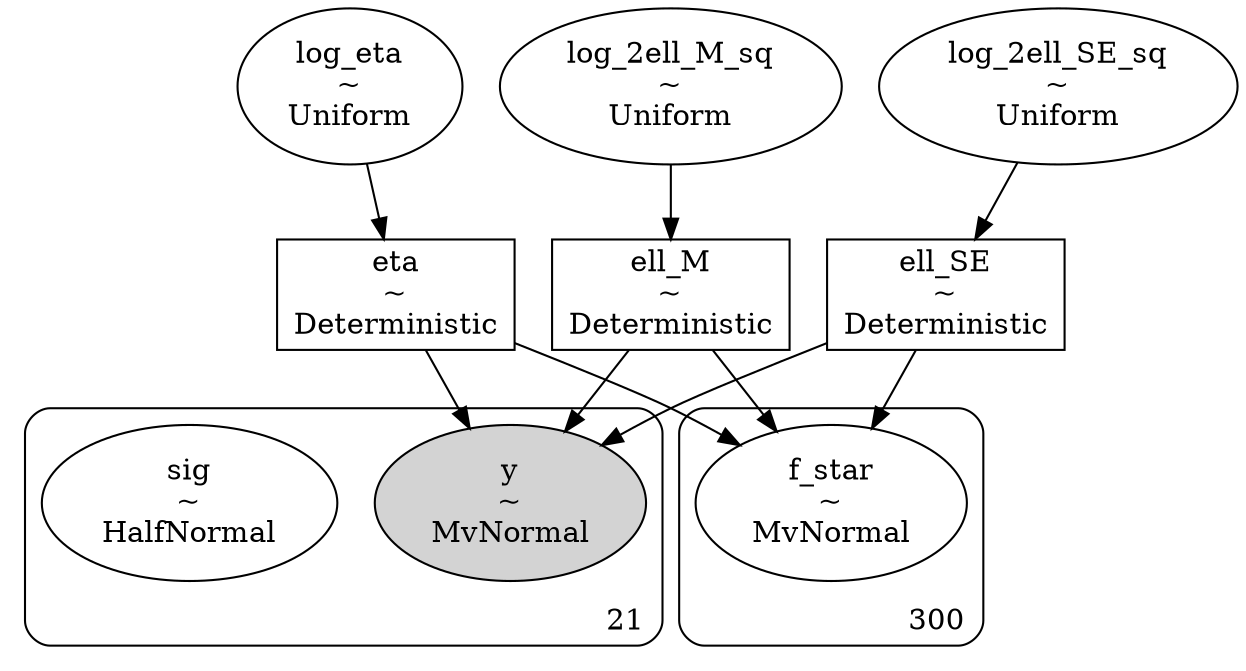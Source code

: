 digraph {
	log_2ell_M_sq [label="log_2ell_M_sq
~
Uniform" shape=ellipse]
	eta [label="eta
~
Deterministic" shape=box]
	ell_M [label="ell_M
~
Deterministic" shape=box]
	ell_SE [label="ell_SE
~
Deterministic" shape=box]
	log_eta [label="log_eta
~
Uniform" shape=ellipse]
	log_2ell_SE_sq [label="log_2ell_SE_sq
~
Uniform" shape=ellipse]
	subgraph cluster21 {
		y [label="y
~
MvNormal" shape=ellipse style=filled]
		sig [label="sig
~
HalfNormal" shape=ellipse]
		label=21 labeljust=r labelloc=b style=rounded
	}
	subgraph cluster300 {
		f_star [label="f_star
~
MvNormal" shape=ellipse]
		label=300 labeljust=r labelloc=b style=rounded
	}
	log_2ell_SE_sq -> ell_SE
	log_2ell_M_sq -> ell_M
	log_eta -> eta
	ell_SE -> y
	ell_M -> y
	eta -> y
	ell_SE -> f_star
	ell_M -> f_star
	eta -> f_star
}
